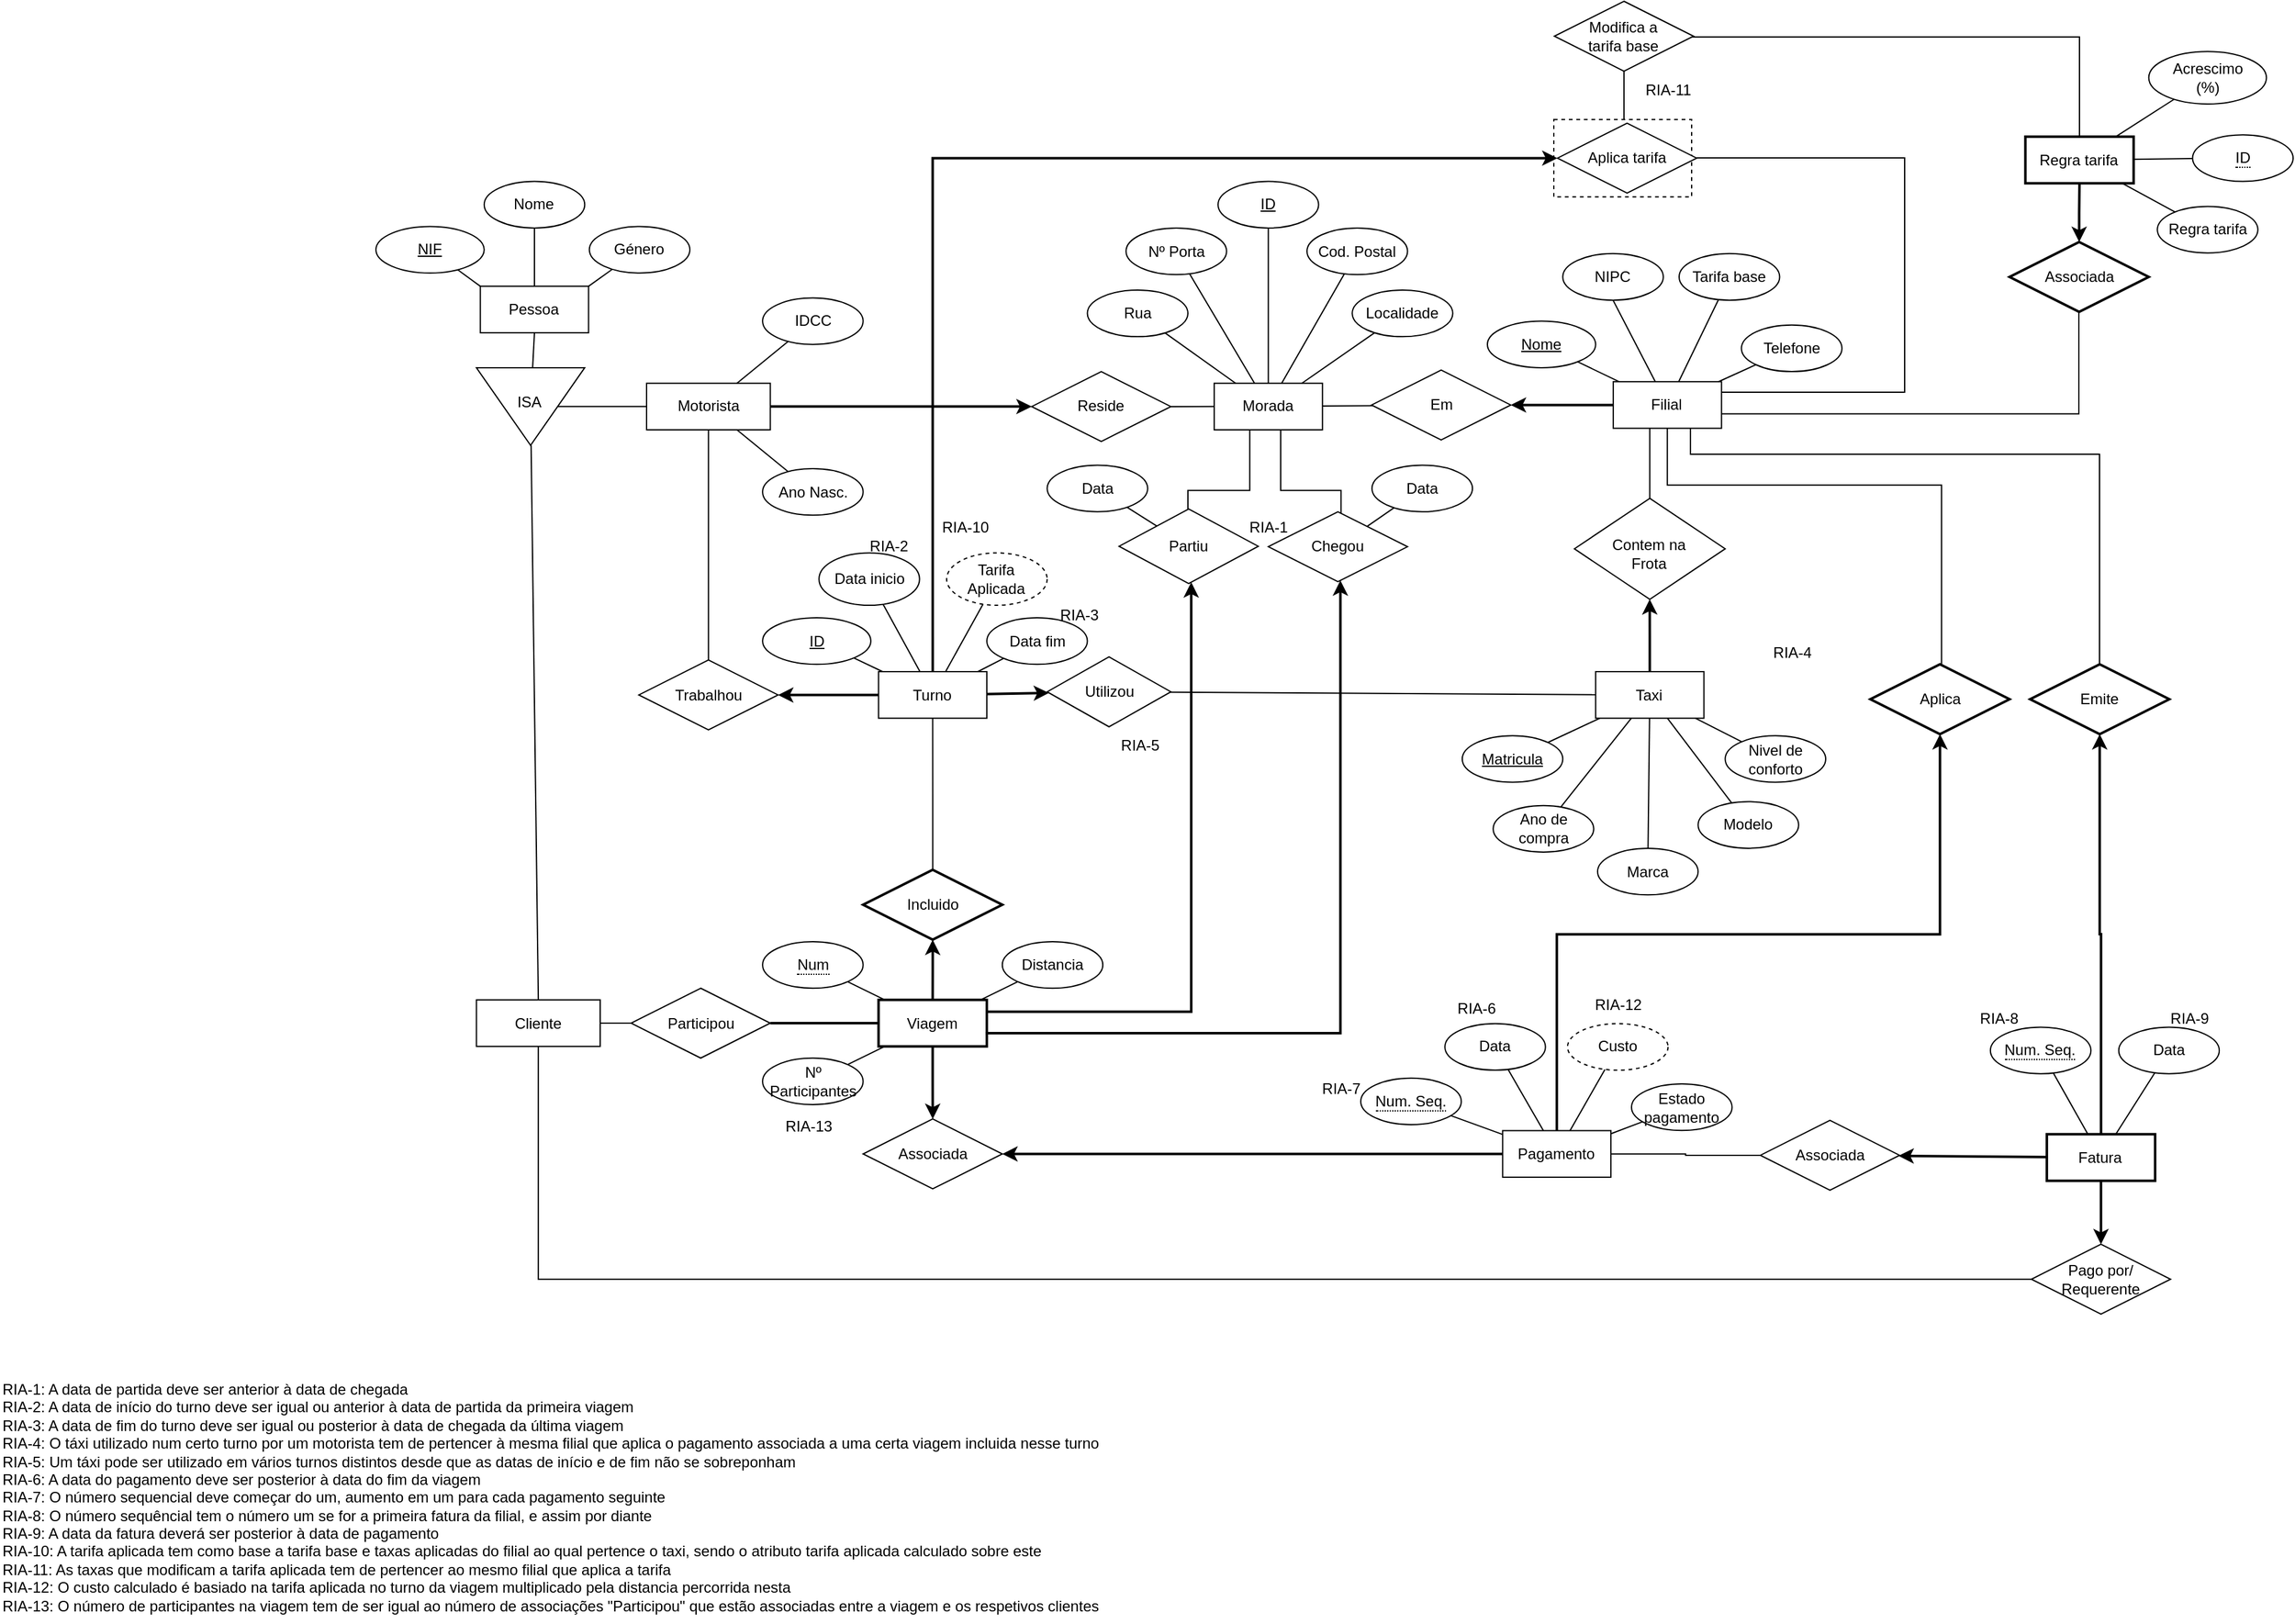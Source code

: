 <mxfile version="22.0.8" type="google">
  <diagram name="Page-1" id="e56a1550-8fbb-45ad-956c-1786394a9013">
    <mxGraphModel grid="1" page="1" gridSize="10" guides="1" tooltips="1" connect="1" arrows="1" fold="1" pageScale="1" pageWidth="1100" pageHeight="850" background="none" math="0" shadow="0">
      <root>
        <mxCell id="0" />
        <mxCell id="1" parent="0" />
        <mxCell id="P3EznqFPtW3NX5p91Ftg-2" value="&lt;div style=&quot;&quot;&gt;&lt;span style=&quot;background-color: initial;&quot;&gt;RIA-1: A data de partida deve ser anterior à data de chegada&lt;/span&gt;&lt;/div&gt;&lt;div style=&quot;&quot;&gt;&lt;span style=&quot;background-color: initial;&quot;&gt;RIA-2: A data de início do turno deve ser igual ou anterior à data de partida da primeira viagem&lt;/span&gt;&lt;/div&gt;&lt;div style=&quot;&quot;&gt;&lt;span style=&quot;background-color: initial;&quot;&gt;RIA-3: A data de fim do turno deve ser igual ou posterior à data de chegada da última viagem&lt;/span&gt;&lt;/div&gt;&lt;div style=&quot;&quot;&gt;RIA-4: O táxi utilizado num certo turno por um motorista tem de pertencer à mesma filial que aplica o pagamento associada a uma certa viagem incluida nesse turno&lt;/div&gt;&lt;div style=&quot;&quot;&gt;RIA-5: Um táxi pode ser utilizado em vários turnos distintos desde que as datas de início e de fim não se sobreponham&lt;/div&gt;&lt;div style=&quot;&quot;&gt;RIA-6: A data do pagamento deve ser posterior à data do fim da viagem&lt;/div&gt;&lt;div style=&quot;&quot;&gt;RIA-7: O número sequencial deve começar do um, aumento em um para cada pagamento seguinte&lt;/div&gt;&lt;div style=&quot;&quot;&gt;RIA-8: O número sequêncial tem o número um se for a primeira fatura da filial, e assim por diante&lt;/div&gt;&lt;div style=&quot;&quot;&gt;RIA-9: A data da fatura deverá ser posterior à data de pagamento&lt;/div&gt;&lt;div style=&quot;&quot;&gt;RIA-10: A tarifa aplicada tem como base a tarifa base e taxas aplicadas do filial ao qual pertence o taxi, sendo o atributo tarifa aplicada calculado sobre este&lt;/div&gt;&lt;div style=&quot;&quot;&gt;RIA-11: As taxas que modificam a tarifa aplicada tem de pertencer ao mesmo filial que aplica a tarifa &lt;br&gt;&lt;/div&gt;&lt;div style=&quot;&quot;&gt;RIA-12: O custo calculado é basiado na tarifa aplicada no turno da viagem multiplicado pela distancia percorrida nesta&lt;/div&gt;&lt;div style=&quot;&quot;&gt;RIA-13: O número de participantes na viagem tem de ser igual ao número de associações &quot;Participou&quot; que estão associadas entre a viagem e os respetivos clientes&lt;br&gt;&lt;/div&gt;" style="text;html=1;align=left;verticalAlign=middle;resizable=0;points=[];autosize=1;strokeColor=none;fillColor=none;" vertex="1" parent="1">
          <mxGeometry x="1200" y="1404" width="900" height="200" as="geometry" />
        </mxCell>
        <mxCell id="sjv8VcC1zaAiTSEVLqvb-957" value="Tarifa" style="whiteSpace=wrap;html=1;align=center;dashed=1;" vertex="1" parent="1">
          <mxGeometry x="2440" y="404.34" width="110" height="61.8" as="geometry" />
        </mxCell>
        <mxCell id="sjv8VcC1zaAiTSEVLqvb-784" value="&lt;div&gt;Pessoa&lt;/div&gt;" style="whiteSpace=wrap;html=1;align=center;" vertex="1" parent="1">
          <mxGeometry x="1583.314" y="537.41" width="86.399" height="37.172" as="geometry" />
        </mxCell>
        <mxCell id="sjv8VcC1zaAiTSEVLqvb-785" value="NIF" style="ellipse;whiteSpace=wrap;html=1;align=center;fontStyle=4;" vertex="1" parent="1">
          <mxGeometry x="1500" y="489.706" width="86.399" height="37.172" as="geometry" />
        </mxCell>
        <mxCell id="sjv8VcC1zaAiTSEVLqvb-786" value="" style="endArrow=none;html=1;rounded=0;exitX=0;exitY=0;exitDx=0;exitDy=0;" edge="1" parent="1" source="sjv8VcC1zaAiTSEVLqvb-784" target="sjv8VcC1zaAiTSEVLqvb-785">
          <mxGeometry width="50" height="50" relative="1" as="geometry">
            <mxPoint x="1589.485" y="574.582" as="sourcePoint" />
            <mxPoint x="1651.199" y="512.629" as="targetPoint" />
          </mxGeometry>
        </mxCell>
        <mxCell id="sjv8VcC1zaAiTSEVLqvb-787" value="Nome" style="ellipse;whiteSpace=wrap;html=1;align=center;" vertex="1" parent="1">
          <mxGeometry x="1586.399" y="453.773" width="80.228" height="37.172" as="geometry" />
        </mxCell>
        <mxCell id="sjv8VcC1zaAiTSEVLqvb-788" value="" style="endArrow=none;html=1;rounded=0;entryX=0.5;entryY=1;entryDx=0;entryDy=0;exitX=0.5;exitY=0;exitDx=0;exitDy=0;" edge="1" parent="1" source="sjv8VcC1zaAiTSEVLqvb-784" target="sjv8VcC1zaAiTSEVLqvb-787">
          <mxGeometry width="50" height="50" relative="1" as="geometry">
            <mxPoint x="1589.485" y="574.582" as="sourcePoint" />
            <mxPoint x="1651.199" y="512.629" as="targetPoint" />
          </mxGeometry>
        </mxCell>
        <mxCell id="sjv8VcC1zaAiTSEVLqvb-789" value="Género" style="ellipse;whiteSpace=wrap;html=1;align=center;" vertex="1" parent="1">
          <mxGeometry x="1670.33" y="489.706" width="80.228" height="37.172" as="geometry" />
        </mxCell>
        <mxCell id="sjv8VcC1zaAiTSEVLqvb-790" value="" style="endArrow=none;html=1;rounded=0;entryX=1;entryY=0;entryDx=0;entryDy=0;" edge="1" parent="1" source="sjv8VcC1zaAiTSEVLqvb-789" target="sjv8VcC1zaAiTSEVLqvb-784">
          <mxGeometry width="50" height="50" relative="1" as="geometry">
            <mxPoint x="1589.485" y="574.582" as="sourcePoint" />
            <mxPoint x="1651.199" y="512.629" as="targetPoint" />
          </mxGeometry>
        </mxCell>
        <mxCell id="sjv8VcC1zaAiTSEVLqvb-791" value="" style="verticalLabelPosition=middle;verticalAlign=middle;html=1;shape=mxgraph.basic.acute_triangle;dx=0.5;labelPosition=center;align=center;rotation=-180;" vertex="1" parent="1">
          <mxGeometry x="1580.231" y="602.456" width="86.399" height="61.953" as="geometry" />
        </mxCell>
        <mxCell id="sjv8VcC1zaAiTSEVLqvb-792" value="" style="endArrow=none;html=1;rounded=0;entryX=0.5;entryY=1;entryDx=0;entryDy=0;" edge="1" parent="1" source="sjv8VcC1zaAiTSEVLqvb-791" target="sjv8VcC1zaAiTSEVLqvb-784">
          <mxGeometry width="50" height="50" relative="1" as="geometry">
            <mxPoint x="1626.513" y="673.707" as="sourcePoint" />
            <mxPoint x="1675.885" y="611.754" as="targetPoint" />
          </mxGeometry>
        </mxCell>
        <mxCell id="sjv8VcC1zaAiTSEVLqvb-793" value="Motorista" style="whiteSpace=wrap;html=1;align=center;" vertex="1" parent="1">
          <mxGeometry x="1715.999" y="614.851" width="98.742" height="37.172" as="geometry" />
        </mxCell>
        <mxCell id="sjv8VcC1zaAiTSEVLqvb-794" value="" style="endArrow=none;html=1;rounded=0;entryX=0;entryY=0;entryDx=21.6;entryDy=30.977;entryPerimeter=0;" edge="1" parent="1" source="sjv8VcC1zaAiTSEVLqvb-793" target="sjv8VcC1zaAiTSEVLqvb-791">
          <mxGeometry width="50" height="50" relative="1" as="geometry">
            <mxPoint x="1715.999" y="614.851" as="sourcePoint" />
            <mxPoint x="1753.027" y="503.336" as="targetPoint" />
          </mxGeometry>
        </mxCell>
        <mxCell id="sjv8VcC1zaAiTSEVLqvb-795" value="Cliente" style="whiteSpace=wrap;html=1;align=center;" vertex="1" parent="1">
          <mxGeometry x="1580.228" y="1106.916" width="98.742" height="37.172" as="geometry" />
        </mxCell>
        <mxCell id="sjv8VcC1zaAiTSEVLqvb-796" value="" style="endArrow=none;html=1;rounded=0;exitX=0.5;exitY=0;exitDx=0;exitDy=0;" edge="1" parent="1" source="sjv8VcC1zaAiTSEVLqvb-795" target="sjv8VcC1zaAiTSEVLqvb-791">
          <mxGeometry width="50" height="50" relative="1" as="geometry">
            <mxPoint x="1715.999" y="577.68" as="sourcePoint" />
            <mxPoint x="1688.845" y="515.726" as="targetPoint" />
          </mxGeometry>
        </mxCell>
        <mxCell id="sjv8VcC1zaAiTSEVLqvb-797" value="IDCC" style="ellipse;whiteSpace=wrap;html=1;align=center;" vertex="1" parent="1">
          <mxGeometry x="1808.569" y="546.703" width="80.228" height="37.172" as="geometry" />
        </mxCell>
        <mxCell id="sjv8VcC1zaAiTSEVLqvb-798" value="" style="endArrow=none;html=1;rounded=0;" edge="1" parent="1" source="sjv8VcC1zaAiTSEVLqvb-793" target="sjv8VcC1zaAiTSEVLqvb-797">
          <mxGeometry width="50" height="50" relative="1" as="geometry">
            <mxPoint x="1777.713" y="627.242" as="sourcePoint" />
            <mxPoint x="1730.81" y="528.117" as="targetPoint" />
          </mxGeometry>
        </mxCell>
        <mxCell id="sjv8VcC1zaAiTSEVLqvb-799" value="Ano Nasc." style="ellipse;whiteSpace=wrap;html=1;align=center;" vertex="1" parent="1">
          <mxGeometry x="1808.569" y="683.0" width="80.228" height="37.172" as="geometry" />
        </mxCell>
        <mxCell id="sjv8VcC1zaAiTSEVLqvb-800" value="" style="endArrow=none;html=1;rounded=0;" edge="1" parent="1" source="sjv8VcC1zaAiTSEVLqvb-793" target="sjv8VcC1zaAiTSEVLqvb-799">
          <mxGeometry width="50" height="50" relative="1" as="geometry">
            <mxPoint x="1827.084" y="627.242" as="sourcePoint" />
            <mxPoint x="1860.409" y="599.983" as="targetPoint" />
          </mxGeometry>
        </mxCell>
        <mxCell id="sjv8VcC1zaAiTSEVLqvb-801" value="Morada" style="whiteSpace=wrap;html=1;align=center;" vertex="1" parent="1">
          <mxGeometry x="2168.979" y="614.851" width="86.399" height="37.172" as="geometry" />
        </mxCell>
        <mxCell id="sjv8VcC1zaAiTSEVLqvb-802" value="Reside" style="shape=rhombus;perimeter=rhombusPerimeter;whiteSpace=wrap;html=1;align=center;" vertex="1" parent="1">
          <mxGeometry x="2023.33" y="605.559" width="111.085" height="55.758" as="geometry" />
        </mxCell>
        <mxCell id="sjv8VcC1zaAiTSEVLqvb-803" style="edgeStyle=orthogonalEdgeStyle;rounded=0;orthogonalLoop=1;jettySize=auto;html=1;strokeWidth=2;" edge="1" parent="1" source="sjv8VcC1zaAiTSEVLqvb-793" target="sjv8VcC1zaAiTSEVLqvb-802">
          <mxGeometry relative="1" as="geometry">
            <mxPoint x="1764.135" y="633.437" as="sourcePoint" />
            <Array as="points" />
          </mxGeometry>
        </mxCell>
        <mxCell id="sjv8VcC1zaAiTSEVLqvb-804" value="" style="endArrow=none;html=1;rounded=0;exitX=1;exitY=0.5;exitDx=0;exitDy=0;entryX=0;entryY=0.5;entryDx=0;entryDy=0;" edge="1" parent="1" source="sjv8VcC1zaAiTSEVLqvb-802" target="sjv8VcC1zaAiTSEVLqvb-801">
          <mxGeometry width="50" height="50" relative="1" as="geometry">
            <mxPoint x="1950.511" y="602.461" as="sourcePoint" />
            <mxPoint x="2012.225" y="540.508" as="targetPoint" />
          </mxGeometry>
        </mxCell>
        <mxCell id="sjv8VcC1zaAiTSEVLqvb-805" value="Rua" style="ellipse;whiteSpace=wrap;html=1;align=center;" vertex="1" parent="1">
          <mxGeometry x="2067.768" y="540.508" width="80.228" height="37.172" as="geometry" />
        </mxCell>
        <mxCell id="sjv8VcC1zaAiTSEVLqvb-806" value="Nº Porta" style="ellipse;whiteSpace=wrap;html=1;align=center;" vertex="1" parent="1">
          <mxGeometry x="2098.625" y="490.945" width="80.228" height="37.172" as="geometry" />
        </mxCell>
        <mxCell id="sjv8VcC1zaAiTSEVLqvb-807" value="Cod. Postal" style="ellipse;whiteSpace=wrap;html=1;align=center;" vertex="1" parent="1">
          <mxGeometry x="2243.035" y="490.945" width="80.228" height="37.172" as="geometry" />
        </mxCell>
        <mxCell id="sjv8VcC1zaAiTSEVLqvb-808" value="Localidade" style="ellipse;whiteSpace=wrap;html=1;align=center;" vertex="1" parent="1">
          <mxGeometry x="2279.138" y="540.508" width="80.228" height="37.172" as="geometry" />
        </mxCell>
        <mxCell id="sjv8VcC1zaAiTSEVLqvb-809" value="" style="endArrow=none;html=1;rounded=0;" edge="1" parent="1" source="sjv8VcC1zaAiTSEVLqvb-805" target="sjv8VcC1zaAiTSEVLqvb-801">
          <mxGeometry width="50" height="50" relative="1" as="geometry">
            <mxPoint x="2113.436" y="645.828" as="sourcePoint" />
            <mxPoint x="2181.321" y="645.828" as="targetPoint" />
          </mxGeometry>
        </mxCell>
        <mxCell id="sjv8VcC1zaAiTSEVLqvb-810" value="" style="endArrow=none;html=1;rounded=0;" edge="1" parent="1" source="sjv8VcC1zaAiTSEVLqvb-806" target="sjv8VcC1zaAiTSEVLqvb-801">
          <mxGeometry width="50" height="50" relative="1" as="geometry">
            <mxPoint x="2160.339" y="587.592" as="sourcePoint" />
            <mxPoint x="2203.538" y="627.242" as="targetPoint" />
          </mxGeometry>
        </mxCell>
        <mxCell id="sjv8VcC1zaAiTSEVLqvb-811" value="" style="endArrow=none;html=1;rounded=0;" edge="1" parent="1" source="sjv8VcC1zaAiTSEVLqvb-807" target="sjv8VcC1zaAiTSEVLqvb-801">
          <mxGeometry width="50" height="50" relative="1" as="geometry">
            <mxPoint x="2189.961" y="540.508" as="sourcePoint" />
            <mxPoint x="2218.35" y="627.242" as="targetPoint" />
          </mxGeometry>
        </mxCell>
        <mxCell id="sjv8VcC1zaAiTSEVLqvb-812" value="" style="endArrow=none;html=1;rounded=0;" edge="1" parent="1" source="sjv8VcC1zaAiTSEVLqvb-808" target="sjv8VcC1zaAiTSEVLqvb-801">
          <mxGeometry width="50" height="50" relative="1" as="geometry">
            <mxPoint x="2272.658" y="540.508" as="sourcePoint" />
            <mxPoint x="2233.161" y="627.242" as="targetPoint" />
          </mxGeometry>
        </mxCell>
        <mxCell id="sjv8VcC1zaAiTSEVLqvb-813" value="Em" style="shape=rhombus;perimeter=rhombusPerimeter;whiteSpace=wrap;html=1;align=center;" vertex="1" parent="1">
          <mxGeometry x="2294.574" y="604.319" width="111.085" height="55.758" as="geometry" />
        </mxCell>
        <mxCell id="sjv8VcC1zaAiTSEVLqvb-814" value="Filial" style="whiteSpace=wrap;html=1;align=center;" vertex="1" parent="1">
          <mxGeometry x="2487.43" y="613.612" width="86.399" height="37.172" as="geometry" />
        </mxCell>
        <mxCell id="sjv8VcC1zaAiTSEVLqvb-815" value="Nome" style="ellipse;whiteSpace=wrap;html=1;align=center;fontStyle=4;" vertex="1" parent="1">
          <mxGeometry x="2386.989" y="565.288" width="86.399" height="37.172" as="geometry" />
        </mxCell>
        <mxCell id="sjv8VcC1zaAiTSEVLqvb-816" value="NIPC" style="ellipse;whiteSpace=wrap;html=1;align=center;" vertex="1" parent="1">
          <mxGeometry x="2447.162" y="511.397" width="80.228" height="37.172" as="geometry" />
        </mxCell>
        <mxCell id="sjv8VcC1zaAiTSEVLqvb-817" value="Telefone" style="ellipse;whiteSpace=wrap;html=1;align=center;" vertex="1" parent="1">
          <mxGeometry x="2589.738" y="568.388" width="80.228" height="37.172" as="geometry" />
        </mxCell>
        <mxCell id="sjv8VcC1zaAiTSEVLqvb-818" value="" style="endArrow=none;html=1;rounded=0;" edge="1" parent="1" source="sjv8VcC1zaAiTSEVLqvb-814" target="sjv8VcC1zaAiTSEVLqvb-815">
          <mxGeometry width="50" height="50" relative="1" as="geometry">
            <mxPoint x="2490.516" y="601.222" as="sourcePoint" />
            <mxPoint x="2558.401" y="576.441" as="targetPoint" />
          </mxGeometry>
        </mxCell>
        <mxCell id="sjv8VcC1zaAiTSEVLqvb-819" value="" style="endArrow=none;html=1;rounded=0;entryX=0.5;entryY=1;entryDx=0;entryDy=0;" edge="1" parent="1" source="sjv8VcC1zaAiTSEVLqvb-814" target="sjv8VcC1zaAiTSEVLqvb-816">
          <mxGeometry width="50" height="50" relative="1" as="geometry">
            <mxPoint x="2533.716" y="601.222" as="sourcePoint" />
            <mxPoint x="2558.401" y="576.441" as="targetPoint" />
          </mxGeometry>
        </mxCell>
        <mxCell id="sjv8VcC1zaAiTSEVLqvb-820" value="" style="endArrow=none;html=1;rounded=0;" edge="1" parent="1" source="sjv8VcC1zaAiTSEVLqvb-817" target="sjv8VcC1zaAiTSEVLqvb-814">
          <mxGeometry width="50" height="50" relative="1" as="geometry">
            <mxPoint x="2496.687" y="638.394" as="sourcePoint" />
            <mxPoint x="2576.916" y="601.222" as="targetPoint" />
          </mxGeometry>
        </mxCell>
        <mxCell id="sjv8VcC1zaAiTSEVLqvb-821" value="" style="endArrow=classic;html=1;rounded=0;startArrow=none;startFill=0;strokeWidth=2;endFill=1;" edge="1" parent="1" source="sjv8VcC1zaAiTSEVLqvb-814" target="sjv8VcC1zaAiTSEVLqvb-813">
          <mxGeometry width="50" height="50" relative="1" as="geometry">
            <mxPoint x="2488.048" y="626.003" as="sourcePoint" />
            <mxPoint x="2429.728" y="632.198" as="targetPoint" />
          </mxGeometry>
        </mxCell>
        <mxCell id="sjv8VcC1zaAiTSEVLqvb-822" value="&lt;div&gt;&lt;br&gt;&lt;/div&gt;" style="edgeLabel;html=1;align=center;verticalAlign=middle;resizable=0;points=[];" connectable="0" vertex="1" parent="sjv8VcC1zaAiTSEVLqvb-821">
          <mxGeometry x="0.175" y="-1" relative="1" as="geometry">
            <mxPoint as="offset" />
          </mxGeometry>
        </mxCell>
        <mxCell id="sjv8VcC1zaAiTSEVLqvb-823" value="" style="endArrow=none;html=1;rounded=0;" edge="1" parent="1" source="sjv8VcC1zaAiTSEVLqvb-813" target="sjv8VcC1zaAiTSEVLqvb-801">
          <mxGeometry width="50" height="50" relative="1" as="geometry">
            <mxPoint x="2345.48" y="639.633" as="sourcePoint" />
            <mxPoint x="2407.194" y="645.828" as="targetPoint" />
          </mxGeometry>
        </mxCell>
        <mxCell id="sjv8VcC1zaAiTSEVLqvb-824" value="" style="edgeStyle=orthogonalEdgeStyle;rounded=0;orthogonalLoop=1;jettySize=auto;html=1;endArrow=none;endFill=0;" edge="1" parent="1" source="sjv8VcC1zaAiTSEVLqvb-825" target="sjv8VcC1zaAiTSEVLqvb-814">
          <mxGeometry relative="1" as="geometry">
            <Array as="points">
              <mxPoint x="2513.665" y="720.893" />
              <mxPoint x="2513.665" y="720.893" />
            </Array>
          </mxGeometry>
        </mxCell>
        <mxCell id="sjv8VcC1zaAiTSEVLqvb-825" value="&lt;div style=&quot;line-height: 120%;&quot;&gt;Contem na&lt;/div&gt;&lt;div&gt;Frota&lt;br&gt;&lt;/div&gt;" style="shape=rhombus;perimeter=rhombusPerimeter;whiteSpace=wrap;html=1;align=center;spacing=0;spacingTop=8;" vertex="1" parent="1">
          <mxGeometry x="2456.433" y="706.702" width="120.342" height="80.539" as="geometry" />
        </mxCell>
        <mxCell id="sjv8VcC1zaAiTSEVLqvb-826" value="Matricula" style="ellipse;whiteSpace=wrap;html=1;align=center;fontStyle=4" vertex="1" parent="1">
          <mxGeometry x="2366.936" y="896.115" width="80.228" height="37.172" as="geometry" />
        </mxCell>
        <mxCell id="sjv8VcC1zaAiTSEVLqvb-827" value="Ano de compra" style="ellipse;whiteSpace=wrap;html=1;align=center;" vertex="1" parent="1">
          <mxGeometry x="2391.621" y="951.873" width="80.228" height="37.172" as="geometry" />
        </mxCell>
        <mxCell id="sjv8VcC1zaAiTSEVLqvb-828" value="" style="endArrow=none;html=1;rounded=0;" edge="1" parent="1" source="sjv8VcC1zaAiTSEVLqvb-827" target="sjv8VcC1zaAiTSEVLqvb-831">
          <mxGeometry width="50" height="50" relative="1" as="geometry">
            <mxPoint x="2488.048" y="730.394" as="sourcePoint" />
            <mxPoint x="2519.494" y="986.88" as="targetPoint" />
          </mxGeometry>
        </mxCell>
        <mxCell id="sjv8VcC1zaAiTSEVLqvb-829" value="" style="endArrow=none;html=1;rounded=0;" edge="1" parent="1" source="sjv8VcC1zaAiTSEVLqvb-826" target="sjv8VcC1zaAiTSEVLqvb-831">
          <mxGeometry width="50" height="50" relative="1" as="geometry">
            <mxPoint x="2441.145" y="788.63" as="sourcePoint" />
            <mxPoint x="2495.145" y="979.738" as="targetPoint" />
          </mxGeometry>
        </mxCell>
        <mxCell id="sjv8VcC1zaAiTSEVLqvb-830" value="" style="edgeStyle=orthogonalEdgeStyle;rounded=0;orthogonalLoop=1;jettySize=auto;html=1;strokeWidth=2;" edge="1" parent="1" source="sjv8VcC1zaAiTSEVLqvb-831" target="sjv8VcC1zaAiTSEVLqvb-825">
          <mxGeometry relative="1" as="geometry" />
        </mxCell>
        <mxCell id="sjv8VcC1zaAiTSEVLqvb-831" value="Taxi" style="whiteSpace=wrap;html=1;align=center;" vertex="1" parent="1">
          <mxGeometry x="2473.392" y="845.004" width="86.399" height="37.172" as="geometry" />
        </mxCell>
        <mxCell id="sjv8VcC1zaAiTSEVLqvb-832" value="" style="endArrow=none;html=1;rounded=0;" edge="1" parent="1" source="sjv8VcC1zaAiTSEVLqvb-835" target="sjv8VcC1zaAiTSEVLqvb-831">
          <mxGeometry width="50" height="50" relative="1" as="geometry">
            <mxPoint x="2517.67" y="683.31" as="sourcePoint" />
            <mxPoint x="2555.811" y="986.88" as="targetPoint" />
          </mxGeometry>
        </mxCell>
        <mxCell id="sjv8VcC1zaAiTSEVLqvb-833" value="" style="endArrow=none;html=1;rounded=0;" edge="1" parent="1" source="sjv8VcC1zaAiTSEVLqvb-834" target="sjv8VcC1zaAiTSEVLqvb-831">
          <mxGeometry width="50" height="50" relative="1" as="geometry">
            <mxPoint x="2600.367" y="683.31" as="sourcePoint" />
            <mxPoint x="2581.544" y="981.169" as="targetPoint" />
          </mxGeometry>
        </mxCell>
        <mxCell id="sjv8VcC1zaAiTSEVLqvb-834" value="Nivel de conforto" style="ellipse;whiteSpace=wrap;html=1;align=center;" vertex="1" parent="1">
          <mxGeometry x="2576.763" y="896.115" width="80.228" height="37.172" as="geometry" />
        </mxCell>
        <mxCell id="sjv8VcC1zaAiTSEVLqvb-835" value="Modelo" style="ellipse;whiteSpace=wrap;html=1;align=center;" vertex="1" parent="1">
          <mxGeometry x="2555.163" y="948.776" width="80.228" height="37.172" as="geometry" />
        </mxCell>
        <mxCell id="sjv8VcC1zaAiTSEVLqvb-836" value="Marca" style="ellipse;whiteSpace=wrap;html=1;align=center;" vertex="1" parent="1">
          <mxGeometry x="2474.935" y="985.947" width="80.228" height="37.172" as="geometry" />
        </mxCell>
        <mxCell id="sjv8VcC1zaAiTSEVLqvb-837" value="" style="endArrow=none;html=1;rounded=0;" edge="1" parent="1" source="sjv8VcC1zaAiTSEVLqvb-836" target="sjv8VcC1zaAiTSEVLqvb-831">
          <mxGeometry width="50" height="50" relative="1" as="geometry">
            <mxPoint x="2593.578" y="869.169" as="sourcePoint" />
            <mxPoint x="2537.863" y="986.88" as="targetPoint" />
          </mxGeometry>
        </mxCell>
        <mxCell id="sjv8VcC1zaAiTSEVLqvb-838" value="Turno" style="whiteSpace=wrap;html=1;align=center;" vertex="1" parent="1">
          <mxGeometry x="1901.14" y="845.007" width="86.399" height="37.172" as="geometry" />
        </mxCell>
        <mxCell id="sjv8VcC1zaAiTSEVLqvb-839" value="Viagem" style="whiteSpace=wrap;html=1;align=center;strokeWidth=2;" vertex="1" parent="1">
          <mxGeometry x="1901.14" y="1106.916" width="86.399" height="37.172" as="geometry" />
        </mxCell>
        <mxCell id="sjv8VcC1zaAiTSEVLqvb-840" value="" style="edgeStyle=orthogonalEdgeStyle;rounded=0;orthogonalLoop=1;jettySize=auto;html=1;endArrow=none;endFill=0;startArrow=classic;startFill=1;strokeWidth=2;" edge="1" parent="1" source="sjv8VcC1zaAiTSEVLqvb-842" target="sjv8VcC1zaAiTSEVLqvb-839">
          <mxGeometry relative="1" as="geometry" />
        </mxCell>
        <mxCell id="sjv8VcC1zaAiTSEVLqvb-841" value="" style="edgeStyle=orthogonalEdgeStyle;rounded=0;orthogonalLoop=1;jettySize=auto;html=1;endArrow=none;endFill=0;" edge="1" parent="1" source="sjv8VcC1zaAiTSEVLqvb-842" target="sjv8VcC1zaAiTSEVLqvb-838">
          <mxGeometry relative="1" as="geometry" />
        </mxCell>
        <mxCell id="sjv8VcC1zaAiTSEVLqvb-842" value="Incluido" style="shape=rhombus;perimeter=rhombusPerimeter;whiteSpace=wrap;html=1;align=center;strokeWidth=2;" vertex="1" parent="1">
          <mxGeometry x="1888.798" y="1003.145" width="111.085" height="55.758" as="geometry" />
        </mxCell>
        <mxCell id="sjv8VcC1zaAiTSEVLqvb-843" value="" style="endArrow=none;html=1;rounded=0;" edge="1" parent="1" source="sjv8VcC1zaAiTSEVLqvb-844" target="sjv8VcC1zaAiTSEVLqvb-839">
          <mxGeometry width="50" height="50" relative="1" as="geometry">
            <mxPoint x="1876.467" y="1113.507" as="sourcePoint" />
            <mxPoint x="1915.334" y="1095.298" as="targetPoint" />
          </mxGeometry>
        </mxCell>
        <mxCell id="sjv8VcC1zaAiTSEVLqvb-844" value="&lt;span style=&quot;border-bottom: 1px dotted&quot;&gt;Num&lt;/span&gt;" style="ellipse;whiteSpace=wrap;html=1;align=center;" vertex="1" parent="1">
          <mxGeometry x="1808.573" y="1060.446" width="80.228" height="37.172" as="geometry" />
        </mxCell>
        <mxCell id="sjv8VcC1zaAiTSEVLqvb-845" value="" style="edgeStyle=orthogonalEdgeStyle;rounded=0;orthogonalLoop=1;jettySize=auto;html=1;endArrow=none;endFill=0;strokeWidth=2;" edge="1" parent="1" source="sjv8VcC1zaAiTSEVLqvb-846" target="sjv8VcC1zaAiTSEVLqvb-839">
          <mxGeometry relative="1" as="geometry" />
        </mxCell>
        <mxCell id="sjv8VcC1zaAiTSEVLqvb-846" value="Participou" style="shape=rhombus;perimeter=rhombusPerimeter;whiteSpace=wrap;html=1;align=center;" vertex="1" parent="1">
          <mxGeometry x="1703.656" y="1097.623" width="111.085" height="55.758" as="geometry" />
        </mxCell>
        <mxCell id="sjv8VcC1zaAiTSEVLqvb-847" value="" style="edgeStyle=orthogonalEdgeStyle;rounded=0;orthogonalLoop=1;jettySize=auto;html=1;endArrow=none;endFill=0;" edge="1" parent="1" source="sjv8VcC1zaAiTSEVLqvb-795" target="sjv8VcC1zaAiTSEVLqvb-846">
          <mxGeometry relative="1" as="geometry">
            <mxPoint x="1728.377" y="944.909" as="targetPoint" />
            <Array as="points">
              <mxPoint x="1666.628" y="1125.812" />
            </Array>
          </mxGeometry>
        </mxCell>
        <mxCell id="sjv8VcC1zaAiTSEVLqvb-848" value="Distancia" style="ellipse;whiteSpace=wrap;html=1;align=center;" vertex="1" parent="1">
          <mxGeometry x="1999.877" y="1060.446" width="80.228" height="37.172" as="geometry" />
        </mxCell>
        <mxCell id="sjv8VcC1zaAiTSEVLqvb-849" value="" style="endArrow=none;html=1;rounded=0;" edge="1" parent="1" source="sjv8VcC1zaAiTSEVLqvb-848" target="sjv8VcC1zaAiTSEVLqvb-839">
          <mxGeometry width="50" height="50" relative="1" as="geometry">
            <mxPoint x="1889.415" y="1126.274" as="sourcePoint" />
            <mxPoint x="1932.614" y="1086.624" as="targetPoint" />
          </mxGeometry>
        </mxCell>
        <mxCell id="sjv8VcC1zaAiTSEVLqvb-850" value="Partiu" style="shape=rhombus;perimeter=rhombusPerimeter;whiteSpace=wrap;html=1;align=center;" vertex="1" parent="1">
          <mxGeometry x="2093.07" y="715.216" width="111.085" height="59.475" as="geometry" />
        </mxCell>
        <mxCell id="sjv8VcC1zaAiTSEVLqvb-851" value="" style="edgeStyle=orthogonalEdgeStyle;rounded=0;orthogonalLoop=1;jettySize=auto;html=1;entryX=1;entryY=0.75;entryDx=0;entryDy=0;endArrow=none;endFill=0;startArrow=classic;startFill=1;strokeWidth=2;" edge="1" parent="1" source="sjv8VcC1zaAiTSEVLqvb-852" target="sjv8VcC1zaAiTSEVLqvb-839">
          <mxGeometry relative="1" as="geometry">
            <Array as="points">
              <mxPoint x="2269.678" y="1133.529" />
              <mxPoint x="1987.973" y="1133.529" />
            </Array>
          </mxGeometry>
        </mxCell>
        <mxCell id="sjv8VcC1zaAiTSEVLqvb-852" value="Chegou" style="shape=rhombus;perimeter=rhombusPerimeter;whiteSpace=wrap;html=1;align=center;" vertex="1" parent="1">
          <mxGeometry x="2212.178" y="717.384" width="111.085" height="55.758" as="geometry" />
        </mxCell>
        <mxCell id="sjv8VcC1zaAiTSEVLqvb-853" value="" style="edgeStyle=orthogonalEdgeStyle;rounded=0;orthogonalLoop=1;jettySize=auto;html=1;endArrow=none;endFill=0;strokeWidth=1;" edge="1" parent="1" source="sjv8VcC1zaAiTSEVLqvb-801" target="sjv8VcC1zaAiTSEVLqvb-852">
          <mxGeometry relative="1" as="geometry">
            <mxPoint x="2141.824" y="664.414" as="sourcePoint" />
            <mxPoint x="2182.556" y="844.078" as="targetPoint" />
            <Array as="points">
              <mxPoint x="2222.053" y="700.347" />
              <mxPoint x="2270.189" y="700.347" />
            </Array>
          </mxGeometry>
        </mxCell>
        <mxCell id="sjv8VcC1zaAiTSEVLqvb-854" value="&lt;div&gt;Trabalhou&lt;/div&gt;" style="shape=rhombus;perimeter=rhombusPerimeter;whiteSpace=wrap;html=1;align=center;" vertex="1" parent="1">
          <mxGeometry x="1709.827" y="835.714" width="111.085" height="55.758" as="geometry" />
        </mxCell>
        <mxCell id="sjv8VcC1zaAiTSEVLqvb-855" value="" style="endArrow=none;html=1;rounded=0;" edge="1" parent="1" source="sjv8VcC1zaAiTSEVLqvb-854" target="sjv8VcC1zaAiTSEVLqvb-793">
          <mxGeometry width="50" height="50" relative="1" as="geometry">
            <mxPoint x="2077.642" y="1141.453" as="sourcePoint" />
            <mxPoint x="2056.659" y="1104.281" as="targetPoint" />
          </mxGeometry>
        </mxCell>
        <mxCell id="sjv8VcC1zaAiTSEVLqvb-856" value="" style="endArrow=none;html=1;rounded=0;strokeWidth=2;endFill=0;startArrow=classic;startFill=1;" edge="1" parent="1" source="sjv8VcC1zaAiTSEVLqvb-854" target="sjv8VcC1zaAiTSEVLqvb-838">
          <mxGeometry width="50" height="50" relative="1" as="geometry">
            <mxPoint x="1777.713" y="832.617" as="sourcePoint" />
            <mxPoint x="1777.713" y="646.757" as="targetPoint" />
          </mxGeometry>
        </mxCell>
        <mxCell id="sjv8VcC1zaAiTSEVLqvb-857" value="Utilizou" style="shape=rhombus;perimeter=rhombusPerimeter;whiteSpace=wrap;html=1;align=center;" vertex="1" parent="1">
          <mxGeometry x="2035.677" y="833.236" width="98.742" height="55.758" as="geometry" />
        </mxCell>
        <mxCell id="sjv8VcC1zaAiTSEVLqvb-858" value="" style="endArrow=none;html=1;rounded=0;strokeWidth=2;endFill=0;startArrow=classic;startFill=1;" edge="1" parent="1" source="sjv8VcC1zaAiTSEVLqvb-857" target="sjv8VcC1zaAiTSEVLqvb-838">
          <mxGeometry width="50" height="50" relative="1" as="geometry">
            <mxPoint x="1833.255" y="1073.924" as="sourcePoint" />
            <mxPoint x="2003.585" y="1073.924" as="targetPoint" />
          </mxGeometry>
        </mxCell>
        <mxCell id="sjv8VcC1zaAiTSEVLqvb-859" value="ID" style="ellipse;whiteSpace=wrap;html=1;align=center;fontStyle=4;" vertex="1" parent="1">
          <mxGeometry x="1808.574" y="801.949" width="86.399" height="37.172" as="geometry" />
        </mxCell>
        <mxCell id="sjv8VcC1zaAiTSEVLqvb-860" value="" style="endArrow=none;html=1;rounded=0;" edge="1" parent="1" source="sjv8VcC1zaAiTSEVLqvb-859" target="sjv8VcC1zaAiTSEVLqvb-838">
          <mxGeometry width="50" height="50" relative="1" as="geometry">
            <mxPoint x="1684.525" y="848.105" as="sourcePoint" />
            <mxPoint x="1684.525" y="563.121" as="targetPoint" />
          </mxGeometry>
        </mxCell>
        <mxCell id="sjv8VcC1zaAiTSEVLqvb-861" value="" style="endArrow=none;html=1;rounded=0;" edge="1" parent="1" source="sjv8VcC1zaAiTSEVLqvb-857" target="sjv8VcC1zaAiTSEVLqvb-831">
          <mxGeometry width="50" height="50" relative="1" as="geometry">
            <mxPoint x="1783.884" y="806.906" as="sourcePoint" />
            <mxPoint x="1783.884" y="521.922" as="targetPoint" />
          </mxGeometry>
        </mxCell>
        <mxCell id="sjv8VcC1zaAiTSEVLqvb-862" value="&lt;div&gt;ISA&lt;/div&gt;" style="text;html=1;align=center;verticalAlign=middle;resizable=0;points=[];autosize=1;strokeColor=none;fillColor=none;" vertex="1" parent="1">
          <mxGeometry x="1602.445" y="614.851" width="40" height="30" as="geometry" />
        </mxCell>
        <mxCell id="sjv8VcC1zaAiTSEVLqvb-863" value="" style="edgeStyle=orthogonalEdgeStyle;rounded=0;orthogonalLoop=1;jettySize=auto;html=1;strokeWidth=2;" edge="1" parent="1" source="sjv8VcC1zaAiTSEVLqvb-839" target="sjv8VcC1zaAiTSEVLqvb-850">
          <mxGeometry relative="1" as="geometry">
            <mxPoint x="2150.464" y="857.712" as="targetPoint" />
            <Array as="points">
              <mxPoint x="2150.631" y="1116.387" />
            </Array>
            <mxPoint x="1987.54" y="1148.974" as="sourcePoint" />
          </mxGeometry>
        </mxCell>
        <mxCell id="sjv8VcC1zaAiTSEVLqvb-864" value="" style="edgeStyle=orthogonalEdgeStyle;rounded=0;orthogonalLoop=1;jettySize=auto;html=1;endArrow=none;endFill=0;strokeWidth=1;" edge="1" parent="1" source="sjv8VcC1zaAiTSEVLqvb-801" target="sjv8VcC1zaAiTSEVLqvb-850">
          <mxGeometry relative="1" as="geometry">
            <mxPoint x="2234.395" y="664.414" as="sourcePoint" />
            <mxPoint x="2320.795" y="762.3" as="targetPoint" />
            <Array as="points">
              <mxPoint x="2197.367" y="700.347" />
              <mxPoint x="2147.996" y="700.347" />
            </Array>
          </mxGeometry>
        </mxCell>
        <mxCell id="sjv8VcC1zaAiTSEVLqvb-865" value="Data inicio" style="ellipse;whiteSpace=wrap;html=1;align=center;fontStyle=0" vertex="1" parent="1">
          <mxGeometry x="1853.602" y="750.22" width="80.228" height="41.818" as="geometry" />
        </mxCell>
        <mxCell id="sjv8VcC1zaAiTSEVLqvb-866" value="" style="endArrow=none;html=1;rounded=0;" edge="1" parent="1" source="sjv8VcC1zaAiTSEVLqvb-838" target="sjv8VcC1zaAiTSEVLqvb-865">
          <mxGeometry width="50" height="50" relative="1" as="geometry">
            <mxPoint x="1984.644" y="601.841" as="sourcePoint" />
            <mxPoint x="2151.699" y="709.33" as="targetPoint" />
          </mxGeometry>
        </mxCell>
        <mxCell id="sjv8VcC1zaAiTSEVLqvb-868" value="Associada" style="shape=rhombus;perimeter=rhombusPerimeter;whiteSpace=wrap;html=1;align=center;strokeWidth=1;" vertex="1" parent="1">
          <mxGeometry x="1888.799" y="1201.991" width="111.085" height="55.758" as="geometry" />
        </mxCell>
        <mxCell id="sjv8VcC1zaAiTSEVLqvb-976" style="edgeStyle=orthogonalEdgeStyle;rounded=0;orthogonalLoop=1;jettySize=auto;html=1;strokeWidth=2;" edge="1" parent="1" source="sjv8VcC1zaAiTSEVLqvb-839" target="sjv8VcC1zaAiTSEVLqvb-868">
          <mxGeometry relative="1" as="geometry" />
        </mxCell>
        <mxCell id="sjv8VcC1zaAiTSEVLqvb-869" value="Fatura" style="whiteSpace=wrap;html=1;align=center;strokeWidth=2;" vertex="1" parent="1">
          <mxGeometry x="2833.46" y="1214.145" width="86.399" height="37.172" as="geometry" />
        </mxCell>
        <mxCell id="sjv8VcC1zaAiTSEVLqvb-872" value="" style="endArrow=none;html=1;rounded=0;" edge="1" parent="1" source="sjv8VcC1zaAiTSEVLqvb-869" target="sjv8VcC1zaAiTSEVLqvb-873">
          <mxGeometry width="50" height="50" relative="1" as="geometry">
            <mxPoint x="2833.468" y="1187.513" as="sourcePoint" />
            <mxPoint x="2732.474" y="1214.599" as="targetPoint" />
          </mxGeometry>
        </mxCell>
        <mxCell id="sjv8VcC1zaAiTSEVLqvb-873" value="&lt;span style=&quot;border-bottom: 1px dotted&quot;&gt;Num. Seq.&lt;br&gt;&lt;/span&gt;" style="ellipse;whiteSpace=wrap;html=1;align=center;" vertex="1" parent="1">
          <mxGeometry x="2788.422" y="1128.752" width="80.228" height="37.172" as="geometry" />
        </mxCell>
        <mxCell id="sjv8VcC1zaAiTSEVLqvb-874" value="Emite" style="shape=rhombus;perimeter=rhombusPerimeter;whiteSpace=wrap;html=1;align=center;strokeWidth=2;" vertex="1" parent="1">
          <mxGeometry x="2820.127" y="839.122" width="111.085" height="55.758" as="geometry" />
        </mxCell>
        <mxCell id="sjv8VcC1zaAiTSEVLqvb-876" style="edgeStyle=orthogonalEdgeStyle;rounded=0;orthogonalLoop=1;jettySize=auto;html=1;endArrow=none;endFill=0;" edge="1" parent="1" source="sjv8VcC1zaAiTSEVLqvb-814" target="sjv8VcC1zaAiTSEVLqvb-874">
          <mxGeometry relative="1" as="geometry">
            <Array as="points">
              <mxPoint x="2549.025" y="671.456" />
              <mxPoint x="2875.519" y="671.456" />
            </Array>
          </mxGeometry>
        </mxCell>
        <mxCell id="sjv8VcC1zaAiTSEVLqvb-877" value="" style="endArrow=classic;html=1;rounded=0;startArrow=none;startFill=0;strokeWidth=2;endFill=1;" edge="1" parent="1" source="sjv8VcC1zaAiTSEVLqvb-869" target="sjv8VcC1zaAiTSEVLqvb-982">
          <mxGeometry width="50" height="50" relative="1" as="geometry">
            <mxPoint x="3147.278" y="1107.683" as="sourcePoint" />
            <mxPoint x="2708.571" y="1141.303" as="targetPoint" />
          </mxGeometry>
        </mxCell>
        <mxCell id="sjv8VcC1zaAiTSEVLqvb-878" value="&lt;div&gt;&lt;br&gt;&lt;/div&gt;" style="edgeLabel;html=1;align=center;verticalAlign=middle;resizable=0;points=[];" connectable="0" vertex="1" parent="sjv8VcC1zaAiTSEVLqvb-877">
          <mxGeometry x="0.175" y="-1" relative="1" as="geometry">
            <mxPoint as="offset" />
          </mxGeometry>
        </mxCell>
        <mxCell id="sjv8VcC1zaAiTSEVLqvb-879" style="edgeStyle=orthogonalEdgeStyle;rounded=0;orthogonalLoop=1;jettySize=auto;html=1;entryX=0.5;entryY=1;entryDx=0;entryDy=0;strokeWidth=1;endArrow=none;endFill=0;startArrow=none;startFill=0;" edge="1" parent="1" source="sjv8VcC1zaAiTSEVLqvb-880" target="sjv8VcC1zaAiTSEVLqvb-795">
          <mxGeometry relative="1" as="geometry" />
        </mxCell>
        <mxCell id="sjv8VcC1zaAiTSEVLqvb-880" value="&lt;div&gt;Pago por/&lt;/div&gt;&lt;div&gt;Requerente&lt;br&gt;&lt;/div&gt;" style="shape=rhombus;perimeter=rhombusPerimeter;whiteSpace=wrap;html=1;align=center;strokeWidth=1;" vertex="1" parent="1">
          <mxGeometry x="2821.118" y="1301.992" width="111.085" height="55.758" as="geometry" />
        </mxCell>
        <mxCell id="sjv8VcC1zaAiTSEVLqvb-881" value="" style="endArrow=classic;html=1;rounded=0;startArrow=none;startFill=0;strokeWidth=2;endFill=1;" edge="1" parent="1" source="sjv8VcC1zaAiTSEVLqvb-869" target="sjv8VcC1zaAiTSEVLqvb-880">
          <mxGeometry width="50" height="50" relative="1" as="geometry">
            <mxPoint x="2843.036" y="1186.983" as="sourcePoint" />
            <mxPoint x="2678.41" y="1173.175" as="targetPoint" />
          </mxGeometry>
        </mxCell>
        <mxCell id="sjv8VcC1zaAiTSEVLqvb-882" value="&lt;div&gt;&lt;br&gt;&lt;/div&gt;" style="edgeLabel;html=1;align=center;verticalAlign=middle;resizable=0;points=[];" connectable="0" vertex="1" parent="sjv8VcC1zaAiTSEVLqvb-881">
          <mxGeometry x="0.175" y="-1" relative="1" as="geometry">
            <mxPoint as="offset" />
          </mxGeometry>
        </mxCell>
        <mxCell id="sjv8VcC1zaAiTSEVLqvb-883" value="Data fim" style="ellipse;whiteSpace=wrap;html=1;align=center;fontStyle=0" vertex="1" parent="1">
          <mxGeometry x="1987.54" y="801.949" width="80.228" height="37.172" as="geometry" />
        </mxCell>
        <mxCell id="sjv8VcC1zaAiTSEVLqvb-884" value="" style="endArrow=none;html=1;rounded=0;" edge="1" parent="1" source="sjv8VcC1zaAiTSEVLqvb-838" target="sjv8VcC1zaAiTSEVLqvb-883">
          <mxGeometry width="50" height="50" relative="1" as="geometry">
            <mxPoint x="1941.064" y="601.841" as="sourcePoint" />
            <mxPoint x="2089.368" y="525.949" as="targetPoint" />
          </mxGeometry>
        </mxCell>
        <mxCell id="sjv8VcC1zaAiTSEVLqvb-891" value="Data" style="ellipse;whiteSpace=wrap;html=1;align=center;fontStyle=0" vertex="1" parent="1">
          <mxGeometry x="2035.677" y="680.212" width="80.228" height="37.172" as="geometry" />
        </mxCell>
        <mxCell id="sjv8VcC1zaAiTSEVLqvb-892" value="" style="endArrow=none;html=1;rounded=0;" edge="1" parent="1" source="sjv8VcC1zaAiTSEVLqvb-850" target="sjv8VcC1zaAiTSEVLqvb-891">
          <mxGeometry width="50" height="50" relative="1" as="geometry">
            <mxPoint x="1956.683" y="1054.719" as="sourcePoint" />
            <mxPoint x="1956.683" y="992.765" as="targetPoint" />
          </mxGeometry>
        </mxCell>
        <mxCell id="sjv8VcC1zaAiTSEVLqvb-893" value="Data" style="ellipse;whiteSpace=wrap;html=1;align=center;fontStyle=0" vertex="1" parent="1">
          <mxGeometry x="2294.875" y="680.212" width="80.228" height="37.172" as="geometry" />
        </mxCell>
        <mxCell id="sjv8VcC1zaAiTSEVLqvb-894" value="" style="endArrow=none;html=1;rounded=0;" edge="1" parent="1" source="sjv8VcC1zaAiTSEVLqvb-852" target="sjv8VcC1zaAiTSEVLqvb-893">
          <mxGeometry width="50" height="50" relative="1" as="geometry">
            <mxPoint x="2106.03" y="841.6" as="sourcePoint" />
            <mxPoint x="2076.408" y="841.6" as="targetPoint" />
          </mxGeometry>
        </mxCell>
        <mxCell id="sjv8VcC1zaAiTSEVLqvb-895" value="" style="endArrow=none;html=1;rounded=0;" edge="1" parent="1" source="sjv8VcC1zaAiTSEVLqvb-869" target="sjv8VcC1zaAiTSEVLqvb-898">
          <mxGeometry width="50" height="50" relative="1" as="geometry">
            <mxPoint x="2241.94" y="1021.789" as="sourcePoint" />
            <mxPoint x="2095.061" y="1021.789" as="targetPoint" />
          </mxGeometry>
        </mxCell>
        <mxCell id="sjv8VcC1zaAiTSEVLqvb-896" value="ID" style="ellipse;whiteSpace=wrap;html=1;align=center;fontStyle=4" vertex="1" parent="1">
          <mxGeometry x="2172.064" y="453.773" width="80.228" height="37.172" as="geometry" />
        </mxCell>
        <mxCell id="sjv8VcC1zaAiTSEVLqvb-897" value="" style="endArrow=none;html=1;rounded=0;" edge="1" parent="1" source="sjv8VcC1zaAiTSEVLqvb-896" target="sjv8VcC1zaAiTSEVLqvb-801">
          <mxGeometry width="50" height="50" relative="1" as="geometry">
            <mxPoint x="2285.001" y="540.508" as="sourcePoint" />
            <mxPoint x="2235.63" y="627.242" as="targetPoint" />
          </mxGeometry>
        </mxCell>
        <mxCell id="sjv8VcC1zaAiTSEVLqvb-898" value="Data" style="ellipse;whiteSpace=wrap;html=1;align=center;fontStyle=0" vertex="1" parent="1">
          <mxGeometry x="2890.839" y="1128.75" width="80.228" height="37.172" as="geometry" />
        </mxCell>
        <mxCell id="sjv8VcC1zaAiTSEVLqvb-899" style="edgeStyle=orthogonalEdgeStyle;rounded=0;orthogonalLoop=1;jettySize=auto;html=1;strokeWidth=2;" edge="1" parent="1" source="sjv8VcC1zaAiTSEVLqvb-869" target="sjv8VcC1zaAiTSEVLqvb-874">
          <mxGeometry relative="1" as="geometry">
            <mxPoint x="2750.738" y="899.94" as="targetPoint" />
          </mxGeometry>
        </mxCell>
        <mxCell id="sjv8VcC1zaAiTSEVLqvb-936" value="&lt;div&gt;Tarifa&lt;/div&gt;&lt;div&gt;Aplicada&lt;br&gt;&lt;/div&gt;" style="ellipse;whiteSpace=wrap;html=1;align=center;fontStyle=0;dashed=1;" vertex="1" parent="1">
          <mxGeometry x="1955.451" y="750.22" width="80.228" height="41.818" as="geometry" />
        </mxCell>
        <mxCell id="sjv8VcC1zaAiTSEVLqvb-937" value="" style="endArrow=none;html=1;rounded=0;" edge="1" parent="1" source="sjv8VcC1zaAiTSEVLqvb-838" target="sjv8VcC1zaAiTSEVLqvb-936">
          <mxGeometry width="50" height="50" relative="1" as="geometry">
            <mxPoint x="1945.541" y="857.919" as="sourcePoint" />
            <mxPoint x="1916.074" y="803.539" as="targetPoint" />
          </mxGeometry>
        </mxCell>
        <mxCell id="sjv8VcC1zaAiTSEVLqvb-958" style="edgeStyle=orthogonalEdgeStyle;rounded=0;orthogonalLoop=1;jettySize=auto;html=1;endArrow=none;endFill=0;" edge="1" parent="1" source="sjv8VcC1zaAiTSEVLqvb-960" target="sjv8VcC1zaAiTSEVLqvb-957">
          <mxGeometry relative="1" as="geometry">
            <Array as="points">
              <mxPoint x="2495.984" y="342.541" />
            </Array>
          </mxGeometry>
        </mxCell>
        <mxCell id="sjv8VcC1zaAiTSEVLqvb-938" value="Regra tarifa" style="whiteSpace=wrap;html=1;align=center;strokeWidth=2;" vertex="1" parent="1">
          <mxGeometry x="2816.329" y="418.09" width="86.399" height="37.172" as="geometry" />
        </mxCell>
        <mxCell id="sjv8VcC1zaAiTSEVLqvb-939" value="Regra tarifa" style="ellipse;whiteSpace=wrap;html=1;align=center;" vertex="1" parent="1">
          <mxGeometry x="2921.649" y="473.706" width="80.228" height="37.172" as="geometry" />
        </mxCell>
        <mxCell id="sjv8VcC1zaAiTSEVLqvb-940" value="&lt;span style=&quot;border-bottom: 1px dotted&quot;&gt;ID&lt;br&gt;&lt;/span&gt;" style="ellipse;whiteSpace=wrap;html=1;align=center;" vertex="1" parent="1">
          <mxGeometry x="2949.772" y="416.603" width="80.228" height="37.172" as="geometry" />
        </mxCell>
        <mxCell id="sjv8VcC1zaAiTSEVLqvb-944" value="&lt;div&gt;Acrescimo&lt;/div&gt;&lt;div&gt;(%)&lt;br&gt;&lt;/div&gt;" style="ellipse;whiteSpace=wrap;html=1;align=center;" vertex="1" parent="1">
          <mxGeometry x="2914.805" y="350.117" width="93.905" height="41.861" as="geometry" />
        </mxCell>
        <mxCell id="sjv8VcC1zaAiTSEVLqvb-956" style="edgeStyle=orthogonalEdgeStyle;rounded=0;orthogonalLoop=1;jettySize=auto;html=1;entryX=0.5;entryY=0;entryDx=0;entryDy=0;endArrow=none;endFill=0;startArrow=classic;startFill=1;strokeWidth=2;" edge="1" parent="1" source="sjv8VcC1zaAiTSEVLqvb-954" target="sjv8VcC1zaAiTSEVLqvb-838">
          <mxGeometry relative="1" as="geometry" />
        </mxCell>
        <mxCell id="sjv8VcC1zaAiTSEVLqvb-954" value="Aplica tarifa" style="shape=rhombus;perimeter=rhombusPerimeter;whiteSpace=wrap;html=1;align=center;" vertex="1" parent="1">
          <mxGeometry x="2442.94" y="407.316" width="111.085" height="55.758" as="geometry" />
        </mxCell>
        <mxCell id="sjv8VcC1zaAiTSEVLqvb-961" value="" style="edgeStyle=orthogonalEdgeStyle;rounded=0;orthogonalLoop=1;jettySize=auto;html=1;endArrow=none;endFill=0;startArrow=none;startFill=0;" edge="1" parent="1" source="sjv8VcC1zaAiTSEVLqvb-938" target="sjv8VcC1zaAiTSEVLqvb-960">
          <mxGeometry relative="1" as="geometry">
            <mxPoint x="2967.456" y="437.706" as="sourcePoint" />
            <mxPoint x="2495.984" y="404.337" as="targetPoint" />
            <Array as="points">
              <mxPoint x="2859.018" y="338.425" />
            </Array>
          </mxGeometry>
        </mxCell>
        <mxCell id="sjv8VcC1zaAiTSEVLqvb-960" value="&lt;div&gt;Modifica a&lt;/div&gt;&lt;div&gt;tarifa base&lt;/div&gt;" style="shape=rhombus;perimeter=rhombusPerimeter;whiteSpace=wrap;html=1;align=center;" vertex="1" parent="1">
          <mxGeometry x="2440.441" y="310" width="111.085" height="55.758" as="geometry" />
        </mxCell>
        <mxCell id="sjv8VcC1zaAiTSEVLqvb-968" style="edgeStyle=orthogonalEdgeStyle;rounded=0;orthogonalLoop=1;jettySize=auto;html=1;endArrow=none;endFill=0;startArrow=classic;startFill=1;strokeWidth=2;" edge="1" parent="1" source="sjv8VcC1zaAiTSEVLqvb-962" target="sjv8VcC1zaAiTSEVLqvb-938">
          <mxGeometry relative="1" as="geometry" />
        </mxCell>
        <mxCell id="sjv8VcC1zaAiTSEVLqvb-962" value="Associada" style="shape=rhombus;perimeter=rhombusPerimeter;whiteSpace=wrap;html=1;align=center;strokeWidth=2;" vertex="1" parent="1">
          <mxGeometry x="2803.711" y="502.099" width="111.085" height="55.758" as="geometry" />
        </mxCell>
        <mxCell id="sjv8VcC1zaAiTSEVLqvb-964" value="" style="endArrow=none;html=1;rounded=0;" edge="1" parent="1" source="sjv8VcC1zaAiTSEVLqvb-938" target="sjv8VcC1zaAiTSEVLqvb-939">
          <mxGeometry width="50" height="50" relative="1" as="geometry">
            <mxPoint x="2606.78" y="587.413" as="sourcePoint" />
            <mxPoint x="2563.169" y="625.727" as="targetPoint" />
          </mxGeometry>
        </mxCell>
        <mxCell id="sjv8VcC1zaAiTSEVLqvb-965" value="" style="endArrow=none;html=1;rounded=0;" edge="1" parent="1" source="sjv8VcC1zaAiTSEVLqvb-938" target="sjv8VcC1zaAiTSEVLqvb-944">
          <mxGeometry width="50" height="50" relative="1" as="geometry">
            <mxPoint x="2904.986" y="467.529" as="sourcePoint" />
            <mxPoint x="2947.419" y="491.012" as="targetPoint" />
          </mxGeometry>
        </mxCell>
        <mxCell id="sjv8VcC1zaAiTSEVLqvb-952" style="edgeStyle=orthogonalEdgeStyle;rounded=0;orthogonalLoop=1;jettySize=auto;html=1;strokeWidth=1;endArrow=none;endFill=0;" edge="1" parent="1" source="sjv8VcC1zaAiTSEVLqvb-814" target="sjv8VcC1zaAiTSEVLqvb-954">
          <mxGeometry relative="1" as="geometry">
            <Array as="points">
              <mxPoint x="2720" y="622" />
              <mxPoint x="2720" y="435" />
            </Array>
            <mxPoint x="2730" y="440" as="targetPoint" />
          </mxGeometry>
        </mxCell>
        <mxCell id="sjv8VcC1zaAiTSEVLqvb-966" value="" style="endArrow=none;html=1;rounded=0;" edge="1" parent="1" source="sjv8VcC1zaAiTSEVLqvb-938" target="sjv8VcC1zaAiTSEVLqvb-940">
          <mxGeometry width="50" height="50" relative="1" as="geometry">
            <mxPoint x="2907.344" y="430.452" as="sourcePoint" />
            <mxPoint x="2942.704" y="411.913" as="targetPoint" />
          </mxGeometry>
        </mxCell>
        <mxCell id="sjv8VcC1zaAiTSEVLqvb-981" style="edgeStyle=orthogonalEdgeStyle;rounded=0;orthogonalLoop=1;jettySize=auto;html=1;strokeWidth=2;" edge="1" parent="1" source="sjv8VcC1zaAiTSEVLqvb-969" target="sjv8VcC1zaAiTSEVLqvb-868">
          <mxGeometry relative="1" as="geometry" />
        </mxCell>
        <mxCell id="sjv8VcC1zaAiTSEVLqvb-969" value="Pagamento" style="whiteSpace=wrap;html=1;align=center;" vertex="1" parent="1">
          <mxGeometry x="2399.168" y="1211.272" width="86.399" height="37.172" as="geometry" />
        </mxCell>
        <mxCell id="sjv8VcC1zaAiTSEVLqvb-967" style="edgeStyle=orthogonalEdgeStyle;rounded=0;orthogonalLoop=1;jettySize=auto;html=1;endArrow=none;endFill=0;" edge="1" parent="1" source="sjv8VcC1zaAiTSEVLqvb-814" target="sjv8VcC1zaAiTSEVLqvb-962">
          <mxGeometry relative="1" as="geometry">
            <Array as="points">
              <mxPoint x="2859.018" y="639.322" />
            </Array>
          </mxGeometry>
        </mxCell>
        <mxCell id="sjv8VcC1zaAiTSEVLqvb-970" value="&lt;span style=&quot;border-bottom: 1px dotted&quot;&gt;Num. Seq.&lt;br&gt;&lt;/span&gt;" style="ellipse;whiteSpace=wrap;html=1;align=center;" vertex="1" parent="1">
          <mxGeometry x="2285.94" y="1169.377" width="80.228" height="37.172" as="geometry" />
        </mxCell>
        <mxCell id="sjv8VcC1zaAiTSEVLqvb-971" value="Data" style="ellipse;whiteSpace=wrap;html=1;align=center;fontStyle=0" vertex="1" parent="1">
          <mxGeometry x="2353.102" y="1125.883" width="80.228" height="37.172" as="geometry" />
        </mxCell>
        <mxCell id="sjv8VcC1zaAiTSEVLqvb-972" value="Custo" style="ellipse;whiteSpace=wrap;html=1;align=center;fontStyle=0;dashed=1;" vertex="1" parent="1">
          <mxGeometry x="2450.945" y="1125.885" width="80.228" height="37.172" as="geometry" />
        </mxCell>
        <mxCell id="sjv8VcC1zaAiTSEVLqvb-973" value="&lt;div&gt;Estado&lt;/div&gt;&lt;div&gt;pagamento&lt;br&gt;&lt;/div&gt;" style="ellipse;whiteSpace=wrap;html=1;align=center;fontStyle=0" vertex="1" parent="1">
          <mxGeometry x="2502.028" y="1173.997" width="80.228" height="37.172" as="geometry" />
        </mxCell>
        <mxCell id="sjv8VcC1zaAiTSEVLqvb-977" value="" style="endArrow=none;html=1;rounded=0;" edge="1" parent="1" source="sjv8VcC1zaAiTSEVLqvb-970" target="sjv8VcC1zaAiTSEVLqvb-969">
          <mxGeometry width="50" height="50" relative="1" as="geometry">
            <mxPoint x="2189.952" y="1043.666" as="sourcePoint" />
            <mxPoint x="2219.419" y="1057.261" as="targetPoint" />
          </mxGeometry>
        </mxCell>
        <mxCell id="sjv8VcC1zaAiTSEVLqvb-978" value="" style="endArrow=none;html=1;rounded=0;" edge="1" parent="1" source="sjv8VcC1zaAiTSEVLqvb-971" target="sjv8VcC1zaAiTSEVLqvb-969">
          <mxGeometry width="50" height="50" relative="1" as="geometry">
            <mxPoint x="2318.428" y="1325.455" as="sourcePoint" />
            <mxPoint x="2354.967" y="1311.86" as="targetPoint" />
          </mxGeometry>
        </mxCell>
        <mxCell id="sjv8VcC1zaAiTSEVLqvb-979" value="" style="endArrow=none;html=1;rounded=0;" edge="1" parent="1" source="sjv8VcC1zaAiTSEVLqvb-973" target="sjv8VcC1zaAiTSEVLqvb-969">
          <mxGeometry width="50" height="50" relative="1" as="geometry">
            <mxPoint x="2351.431" y="1363.769" as="sourcePoint" />
            <mxPoint x="2384.434" y="1314.332" as="targetPoint" />
          </mxGeometry>
        </mxCell>
        <mxCell id="sjv8VcC1zaAiTSEVLqvb-980" value="" style="endArrow=none;html=1;rounded=0;" edge="1" parent="1" source="sjv8VcC1zaAiTSEVLqvb-972" target="sjv8VcC1zaAiTSEVLqvb-969">
          <mxGeometry width="50" height="50" relative="1" as="geometry">
            <mxPoint x="2432.76" y="1362.533" as="sourcePoint" />
            <mxPoint x="2408.008" y="1314.332" as="targetPoint" />
          </mxGeometry>
        </mxCell>
        <mxCell id="sjv8VcC1zaAiTSEVLqvb-982" value="Associada" style="shape=rhombus;perimeter=rhombusPerimeter;whiteSpace=wrap;html=1;align=center;strokeWidth=1;" vertex="1" parent="1">
          <mxGeometry x="2604.847" y="1203.103" width="111.085" height="55.758" as="geometry" />
        </mxCell>
        <mxCell id="sjv8VcC1zaAiTSEVLqvb-990" value="Aplica" style="shape=rhombus;perimeter=rhombusPerimeter;whiteSpace=wrap;html=1;align=center;strokeWidth=2;" vertex="1" parent="1">
          <mxGeometry x="2692.629" y="839.122" width="111.085" height="55.758" as="geometry" />
        </mxCell>
        <mxCell id="sjv8VcC1zaAiTSEVLqvb-985" style="edgeStyle=orthogonalEdgeStyle;rounded=0;orthogonalLoop=1;jettySize=auto;html=1;endArrow=none;endFill=0;" edge="1" parent="1" source="sjv8VcC1zaAiTSEVLqvb-969" target="sjv8VcC1zaAiTSEVLqvb-982">
          <mxGeometry relative="1" as="geometry" />
        </mxCell>
        <mxCell id="sjv8VcC1zaAiTSEVLqvb-991" style="edgeStyle=orthogonalEdgeStyle;rounded=0;orthogonalLoop=1;jettySize=auto;html=1;endArrow=none;endFill=0;" edge="1" parent="1" source="sjv8VcC1zaAiTSEVLqvb-814" target="sjv8VcC1zaAiTSEVLqvb-990">
          <mxGeometry relative="1" as="geometry">
            <Array as="points">
              <mxPoint x="2530.166" y="696.174" />
              <mxPoint x="2749.401" y="696.174" />
            </Array>
          </mxGeometry>
        </mxCell>
        <mxCell id="sjv8VcC1zaAiTSEVLqvb-992" style="edgeStyle=orthogonalEdgeStyle;rounded=0;orthogonalLoop=1;jettySize=auto;html=1;strokeWidth=2;" edge="1" parent="1" source="sjv8VcC1zaAiTSEVLqvb-969" target="sjv8VcC1zaAiTSEVLqvb-990">
          <mxGeometry relative="1" as="geometry">
            <Array as="points">
              <mxPoint x="2442.944" y="1054.592" />
              <mxPoint x="2748.222" y="1054.592" />
            </Array>
          </mxGeometry>
        </mxCell>
        <mxCell id="P3EznqFPtW3NX5p91Ftg-1" value="RIA-1" style="text;html=1;align=center;verticalAlign=middle;resizable=0;points=[];autosize=1;strokeColor=none;fillColor=none;" vertex="1" parent="1">
          <mxGeometry x="2187.18" y="715.22" width="50" height="30" as="geometry" />
        </mxCell>
        <mxCell id="P3EznqFPtW3NX5p91Ftg-3" value="RIA-2" style="text;html=1;align=center;verticalAlign=middle;resizable=0;points=[];autosize=1;strokeColor=none;fillColor=none;" vertex="1" parent="1">
          <mxGeometry x="1883.83" y="730.26" width="50" height="30" as="geometry" />
        </mxCell>
        <mxCell id="P3EznqFPtW3NX5p91Ftg-6" value="RIA-4" style="text;html=1;align=center;verticalAlign=middle;resizable=0;points=[];autosize=1;strokeColor=none;fillColor=none;" vertex="1" parent="1">
          <mxGeometry x="2604.85" y="815" width="50" height="30" as="geometry" />
        </mxCell>
        <mxCell id="8up3M54MJ-7wrxvzVf8q-1" value="RIA-5" style="text;strokeColor=none;align=center;fillColor=none;html=1;verticalAlign=middle;whiteSpace=wrap;rounded=0;" vertex="1" parent="1">
          <mxGeometry x="2080.1" y="888.99" width="60" height="30" as="geometry" />
        </mxCell>
        <mxCell id="P3EznqFPtW3NX5p91Ftg-4" value="RIA-3" style="text;html=1;align=center;verticalAlign=middle;resizable=0;points=[];autosize=1;strokeColor=none;fillColor=none;" vertex="1" parent="1">
          <mxGeometry x="2035.68" y="785" width="50" height="30" as="geometry" />
        </mxCell>
        <mxCell id="8up3M54MJ-7wrxvzVf8q-2" value="RIA-6" style="text;html=1;align=center;verticalAlign=middle;resizable=0;points=[];autosize=1;strokeColor=none;fillColor=none;" vertex="1" parent="1">
          <mxGeometry x="2353.1" y="1098.75" width="50" height="30" as="geometry" />
        </mxCell>
        <mxCell id="8up3M54MJ-7wrxvzVf8q-3" value="RIA-7" style="text;html=1;align=center;verticalAlign=middle;resizable=0;points=[];autosize=1;strokeColor=none;fillColor=none;" vertex="1" parent="1">
          <mxGeometry x="2244.87" y="1163.05" width="50" height="30" as="geometry" />
        </mxCell>
        <mxCell id="8up3M54MJ-7wrxvzVf8q-5" value="RIA-8" style="text;html=1;align=center;verticalAlign=middle;resizable=0;points=[];autosize=1;strokeColor=none;fillColor=none;" vertex="1" parent="1">
          <mxGeometry x="2770" y="1106.92" width="50" height="30" as="geometry" />
        </mxCell>
        <mxCell id="8up3M54MJ-7wrxvzVf8q-6" value="RIA-9" style="text;html=1;align=center;verticalAlign=middle;resizable=0;points=[];autosize=1;strokeColor=none;fillColor=none;" vertex="1" parent="1">
          <mxGeometry x="2921.65" y="1106.92" width="50" height="30" as="geometry" />
        </mxCell>
        <mxCell id="ptG4cAK99PdqhMGYip1_-1" value="Tarifa base" style="ellipse;whiteSpace=wrap;html=1;align=center;" vertex="1" parent="1">
          <mxGeometry x="2540.002" y="511.397" width="80.228" height="37.172" as="geometry" />
        </mxCell>
        <mxCell id="ptG4cAK99PdqhMGYip1_-2" value="" style="endArrow=none;html=1;rounded=0;" edge="1" parent="1" source="sjv8VcC1zaAiTSEVLqvb-814" target="ptG4cAK99PdqhMGYip1_-1">
          <mxGeometry width="50" height="50" relative="1" as="geometry">
            <mxPoint x="2528" y="624" as="sourcePoint" />
            <mxPoint x="2483" y="559" as="targetPoint" />
          </mxGeometry>
        </mxCell>
        <mxCell id="ptG4cAK99PdqhMGYip1_-3" value="RIA-10" style="text;html=1;align=center;verticalAlign=middle;resizable=0;points=[];autosize=1;strokeColor=none;fillColor=none;" vertex="1" parent="1">
          <mxGeometry x="1939.88" y="715.22" width="60" height="30" as="geometry" />
        </mxCell>
        <mxCell id="ptG4cAK99PdqhMGYip1_-4" value="RIA-11" style="text;html=1;align=center;verticalAlign=middle;resizable=0;points=[];autosize=1;strokeColor=none;fillColor=none;" vertex="1" parent="1">
          <mxGeometry x="2500.63" y="365.76" width="60" height="30" as="geometry" />
        </mxCell>
        <mxCell id="ptG4cAK99PdqhMGYip1_-5" value="RIA-12" style="text;html=1;align=center;verticalAlign=middle;resizable=0;points=[];autosize=1;strokeColor=none;fillColor=none;" vertex="1" parent="1">
          <mxGeometry x="2461.06" y="1095.89" width="60" height="30" as="geometry" />
        </mxCell>
        <mxCell id="ptG4cAK99PdqhMGYip1_-6" value="Nº Participantes" style="ellipse;whiteSpace=wrap;html=1;align=center;" vertex="1" parent="1">
          <mxGeometry x="1808.567" y="1153.376" width="80.228" height="37.172" as="geometry" />
        </mxCell>
        <mxCell id="ptG4cAK99PdqhMGYip1_-7" value="" style="endArrow=none;html=1;rounded=0;" edge="1" parent="1" source="ptG4cAK99PdqhMGYip1_-6" target="sjv8VcC1zaAiTSEVLqvb-839">
          <mxGeometry width="50" height="50" relative="1" as="geometry">
            <mxPoint x="2022" y="1102" as="sourcePoint" />
            <mxPoint x="1993" y="1117" as="targetPoint" />
          </mxGeometry>
        </mxCell>
        <mxCell id="ptG4cAK99PdqhMGYip1_-8" value="RIA-13" style="text;html=1;align=center;verticalAlign=middle;resizable=0;points=[];autosize=1;strokeColor=none;fillColor=none;" vertex="1" parent="1">
          <mxGeometry x="1814.74" y="1193.05" width="60" height="30" as="geometry" />
        </mxCell>
      </root>
    </mxGraphModel>
  </diagram>
</mxfile>
